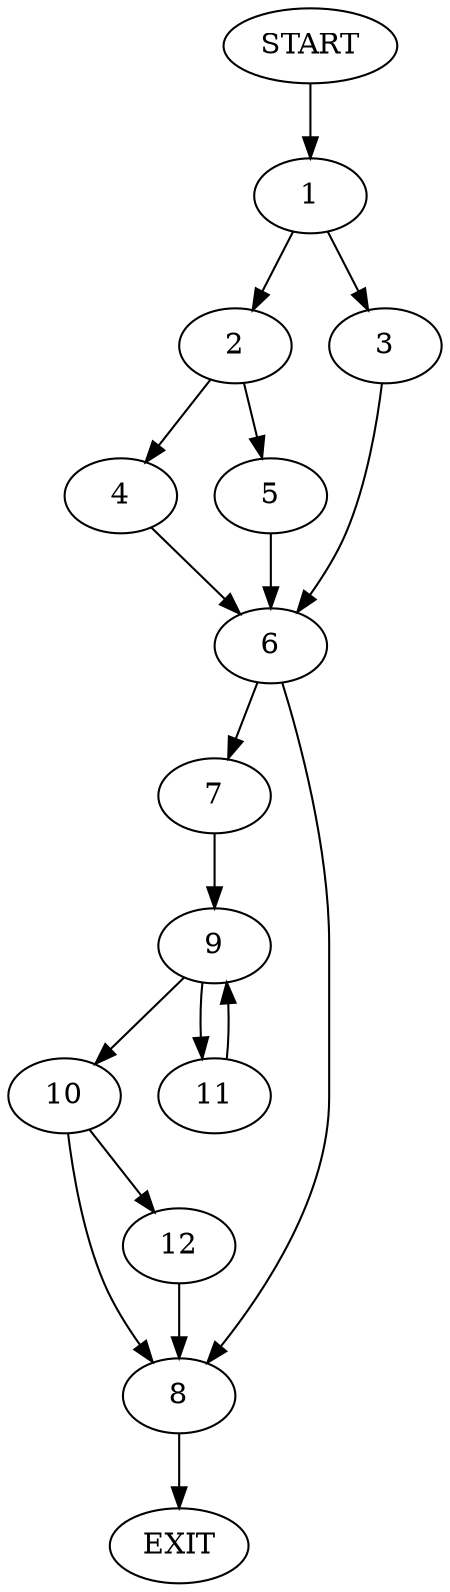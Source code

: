 digraph {
0 [label="START"]
13 [label="EXIT"]
0 -> 1
1 -> 2
1 -> 3
2 -> 4
2 -> 5
3 -> 6
6 -> 7
6 -> 8
4 -> 6
5 -> 6
8 -> 13
7 -> 9
9 -> 10
9 -> 11
10 -> 12
10 -> 8
11 -> 9
12 -> 8
}
